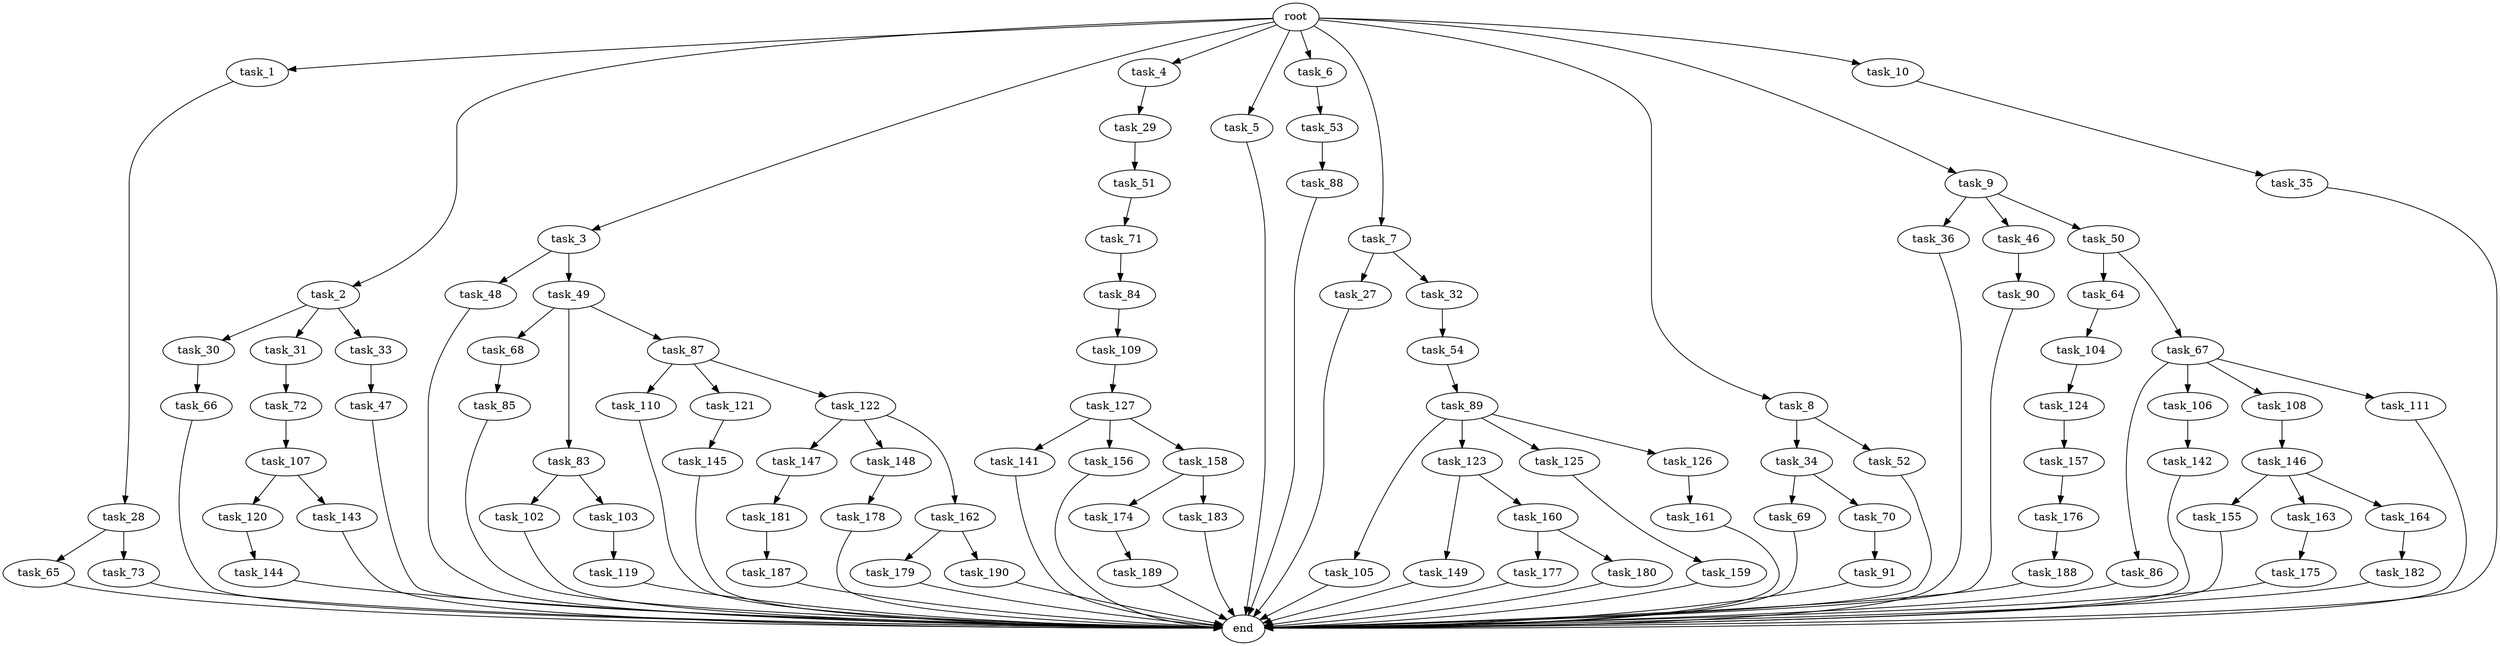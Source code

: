 digraph G {
  root [size="0.000000"];
  task_1 [size="1024.000000"];
  task_2 [size="1024.000000"];
  task_3 [size="1024.000000"];
  task_4 [size="1024.000000"];
  task_5 [size="1024.000000"];
  task_6 [size="1024.000000"];
  task_7 [size="1024.000000"];
  task_8 [size="1024.000000"];
  task_9 [size="1024.000000"];
  task_10 [size="1024.000000"];
  task_27 [size="309237645312.000000"];
  task_28 [size="137438953472.000000"];
  task_29 [size="695784701952.000000"];
  task_30 [size="34359738368.000000"];
  task_31 [size="34359738368.000000"];
  task_32 [size="309237645312.000000"];
  task_33 [size="34359738368.000000"];
  task_34 [size="137438953472.000000"];
  task_35 [size="858993459200.000000"];
  task_36 [size="214748364800.000000"];
  task_46 [size="214748364800.000000"];
  task_47 [size="77309411328.000000"];
  task_48 [size="420906795008.000000"];
  task_49 [size="420906795008.000000"];
  task_50 [size="214748364800.000000"];
  task_51 [size="549755813888.000000"];
  task_52 [size="137438953472.000000"];
  task_53 [size="420906795008.000000"];
  task_54 [size="420906795008.000000"];
  task_64 [size="214748364800.000000"];
  task_65 [size="858993459200.000000"];
  task_66 [size="549755813888.000000"];
  task_67 [size="214748364800.000000"];
  task_68 [size="77309411328.000000"];
  task_69 [size="34359738368.000000"];
  task_70 [size="34359738368.000000"];
  task_71 [size="77309411328.000000"];
  task_72 [size="695784701952.000000"];
  task_73 [size="858993459200.000000"];
  task_83 [size="77309411328.000000"];
  task_84 [size="858993459200.000000"];
  task_85 [size="77309411328.000000"];
  task_86 [size="137438953472.000000"];
  task_87 [size="77309411328.000000"];
  task_88 [size="309237645312.000000"];
  task_89 [size="420906795008.000000"];
  task_90 [size="549755813888.000000"];
  task_91 [size="214748364800.000000"];
  task_102 [size="420906795008.000000"];
  task_103 [size="420906795008.000000"];
  task_104 [size="214748364800.000000"];
  task_105 [size="858993459200.000000"];
  task_106 [size="137438953472.000000"];
  task_107 [size="77309411328.000000"];
  task_108 [size="137438953472.000000"];
  task_109 [size="34359738368.000000"];
  task_110 [size="695784701952.000000"];
  task_111 [size="137438953472.000000"];
  task_119 [size="309237645312.000000"];
  task_120 [size="77309411328.000000"];
  task_121 [size="695784701952.000000"];
  task_122 [size="695784701952.000000"];
  task_123 [size="858993459200.000000"];
  task_124 [size="137438953472.000000"];
  task_125 [size="858993459200.000000"];
  task_126 [size="858993459200.000000"];
  task_127 [size="858993459200.000000"];
  task_141 [size="137438953472.000000"];
  task_142 [size="858993459200.000000"];
  task_143 [size="77309411328.000000"];
  task_144 [size="420906795008.000000"];
  task_145 [size="309237645312.000000"];
  task_146 [size="420906795008.000000"];
  task_147 [size="137438953472.000000"];
  task_148 [size="137438953472.000000"];
  task_149 [size="309237645312.000000"];
  task_155 [size="858993459200.000000"];
  task_156 [size="137438953472.000000"];
  task_157 [size="420906795008.000000"];
  task_158 [size="137438953472.000000"];
  task_159 [size="549755813888.000000"];
  task_160 [size="309237645312.000000"];
  task_161 [size="34359738368.000000"];
  task_162 [size="137438953472.000000"];
  task_163 [size="858993459200.000000"];
  task_164 [size="858993459200.000000"];
  task_174 [size="137438953472.000000"];
  task_175 [size="549755813888.000000"];
  task_176 [size="858993459200.000000"];
  task_177 [size="214748364800.000000"];
  task_178 [size="549755813888.000000"];
  task_179 [size="34359738368.000000"];
  task_180 [size="214748364800.000000"];
  task_181 [size="137438953472.000000"];
  task_182 [size="858993459200.000000"];
  task_183 [size="137438953472.000000"];
  task_187 [size="34359738368.000000"];
  task_188 [size="858993459200.000000"];
  task_189 [size="549755813888.000000"];
  task_190 [size="34359738368.000000"];
  end [size="0.000000"];

  root -> task_1 [size="1.000000"];
  root -> task_2 [size="1.000000"];
  root -> task_3 [size="1.000000"];
  root -> task_4 [size="1.000000"];
  root -> task_5 [size="1.000000"];
  root -> task_6 [size="1.000000"];
  root -> task_7 [size="1.000000"];
  root -> task_8 [size="1.000000"];
  root -> task_9 [size="1.000000"];
  root -> task_10 [size="1.000000"];
  task_1 -> task_28 [size="134217728.000000"];
  task_2 -> task_30 [size="33554432.000000"];
  task_2 -> task_31 [size="33554432.000000"];
  task_2 -> task_33 [size="33554432.000000"];
  task_3 -> task_48 [size="411041792.000000"];
  task_3 -> task_49 [size="411041792.000000"];
  task_4 -> task_29 [size="679477248.000000"];
  task_5 -> end [size="1.000000"];
  task_6 -> task_53 [size="411041792.000000"];
  task_7 -> task_27 [size="301989888.000000"];
  task_7 -> task_32 [size="301989888.000000"];
  task_8 -> task_34 [size="134217728.000000"];
  task_8 -> task_52 [size="134217728.000000"];
  task_9 -> task_36 [size="209715200.000000"];
  task_9 -> task_46 [size="209715200.000000"];
  task_9 -> task_50 [size="209715200.000000"];
  task_10 -> task_35 [size="838860800.000000"];
  task_27 -> end [size="1.000000"];
  task_28 -> task_65 [size="838860800.000000"];
  task_28 -> task_73 [size="838860800.000000"];
  task_29 -> task_51 [size="536870912.000000"];
  task_30 -> task_66 [size="536870912.000000"];
  task_31 -> task_72 [size="679477248.000000"];
  task_32 -> task_54 [size="411041792.000000"];
  task_33 -> task_47 [size="75497472.000000"];
  task_34 -> task_69 [size="33554432.000000"];
  task_34 -> task_70 [size="33554432.000000"];
  task_35 -> end [size="1.000000"];
  task_36 -> end [size="1.000000"];
  task_46 -> task_90 [size="536870912.000000"];
  task_47 -> end [size="1.000000"];
  task_48 -> end [size="1.000000"];
  task_49 -> task_68 [size="75497472.000000"];
  task_49 -> task_83 [size="75497472.000000"];
  task_49 -> task_87 [size="75497472.000000"];
  task_50 -> task_64 [size="209715200.000000"];
  task_50 -> task_67 [size="209715200.000000"];
  task_51 -> task_71 [size="75497472.000000"];
  task_52 -> end [size="1.000000"];
  task_53 -> task_88 [size="301989888.000000"];
  task_54 -> task_89 [size="411041792.000000"];
  task_64 -> task_104 [size="209715200.000000"];
  task_65 -> end [size="1.000000"];
  task_66 -> end [size="1.000000"];
  task_67 -> task_86 [size="134217728.000000"];
  task_67 -> task_106 [size="134217728.000000"];
  task_67 -> task_108 [size="134217728.000000"];
  task_67 -> task_111 [size="134217728.000000"];
  task_68 -> task_85 [size="75497472.000000"];
  task_69 -> end [size="1.000000"];
  task_70 -> task_91 [size="209715200.000000"];
  task_71 -> task_84 [size="838860800.000000"];
  task_72 -> task_107 [size="75497472.000000"];
  task_73 -> end [size="1.000000"];
  task_83 -> task_102 [size="411041792.000000"];
  task_83 -> task_103 [size="411041792.000000"];
  task_84 -> task_109 [size="33554432.000000"];
  task_85 -> end [size="1.000000"];
  task_86 -> end [size="1.000000"];
  task_87 -> task_110 [size="679477248.000000"];
  task_87 -> task_121 [size="679477248.000000"];
  task_87 -> task_122 [size="679477248.000000"];
  task_88 -> end [size="1.000000"];
  task_89 -> task_105 [size="838860800.000000"];
  task_89 -> task_123 [size="838860800.000000"];
  task_89 -> task_125 [size="838860800.000000"];
  task_89 -> task_126 [size="838860800.000000"];
  task_90 -> end [size="1.000000"];
  task_91 -> end [size="1.000000"];
  task_102 -> end [size="1.000000"];
  task_103 -> task_119 [size="301989888.000000"];
  task_104 -> task_124 [size="134217728.000000"];
  task_105 -> end [size="1.000000"];
  task_106 -> task_142 [size="838860800.000000"];
  task_107 -> task_120 [size="75497472.000000"];
  task_107 -> task_143 [size="75497472.000000"];
  task_108 -> task_146 [size="411041792.000000"];
  task_109 -> task_127 [size="838860800.000000"];
  task_110 -> end [size="1.000000"];
  task_111 -> end [size="1.000000"];
  task_119 -> end [size="1.000000"];
  task_120 -> task_144 [size="411041792.000000"];
  task_121 -> task_145 [size="301989888.000000"];
  task_122 -> task_147 [size="134217728.000000"];
  task_122 -> task_148 [size="134217728.000000"];
  task_122 -> task_162 [size="134217728.000000"];
  task_123 -> task_149 [size="301989888.000000"];
  task_123 -> task_160 [size="301989888.000000"];
  task_124 -> task_157 [size="411041792.000000"];
  task_125 -> task_159 [size="536870912.000000"];
  task_126 -> task_161 [size="33554432.000000"];
  task_127 -> task_141 [size="134217728.000000"];
  task_127 -> task_156 [size="134217728.000000"];
  task_127 -> task_158 [size="134217728.000000"];
  task_141 -> end [size="1.000000"];
  task_142 -> end [size="1.000000"];
  task_143 -> end [size="1.000000"];
  task_144 -> end [size="1.000000"];
  task_145 -> end [size="1.000000"];
  task_146 -> task_155 [size="838860800.000000"];
  task_146 -> task_163 [size="838860800.000000"];
  task_146 -> task_164 [size="838860800.000000"];
  task_147 -> task_181 [size="134217728.000000"];
  task_148 -> task_178 [size="536870912.000000"];
  task_149 -> end [size="1.000000"];
  task_155 -> end [size="1.000000"];
  task_156 -> end [size="1.000000"];
  task_157 -> task_176 [size="838860800.000000"];
  task_158 -> task_174 [size="134217728.000000"];
  task_158 -> task_183 [size="134217728.000000"];
  task_159 -> end [size="1.000000"];
  task_160 -> task_177 [size="209715200.000000"];
  task_160 -> task_180 [size="209715200.000000"];
  task_161 -> end [size="1.000000"];
  task_162 -> task_179 [size="33554432.000000"];
  task_162 -> task_190 [size="33554432.000000"];
  task_163 -> task_175 [size="536870912.000000"];
  task_164 -> task_182 [size="838860800.000000"];
  task_174 -> task_189 [size="536870912.000000"];
  task_175 -> end [size="1.000000"];
  task_176 -> task_188 [size="838860800.000000"];
  task_177 -> end [size="1.000000"];
  task_178 -> end [size="1.000000"];
  task_179 -> end [size="1.000000"];
  task_180 -> end [size="1.000000"];
  task_181 -> task_187 [size="33554432.000000"];
  task_182 -> end [size="1.000000"];
  task_183 -> end [size="1.000000"];
  task_187 -> end [size="1.000000"];
  task_188 -> end [size="1.000000"];
  task_189 -> end [size="1.000000"];
  task_190 -> end [size="1.000000"];
}
